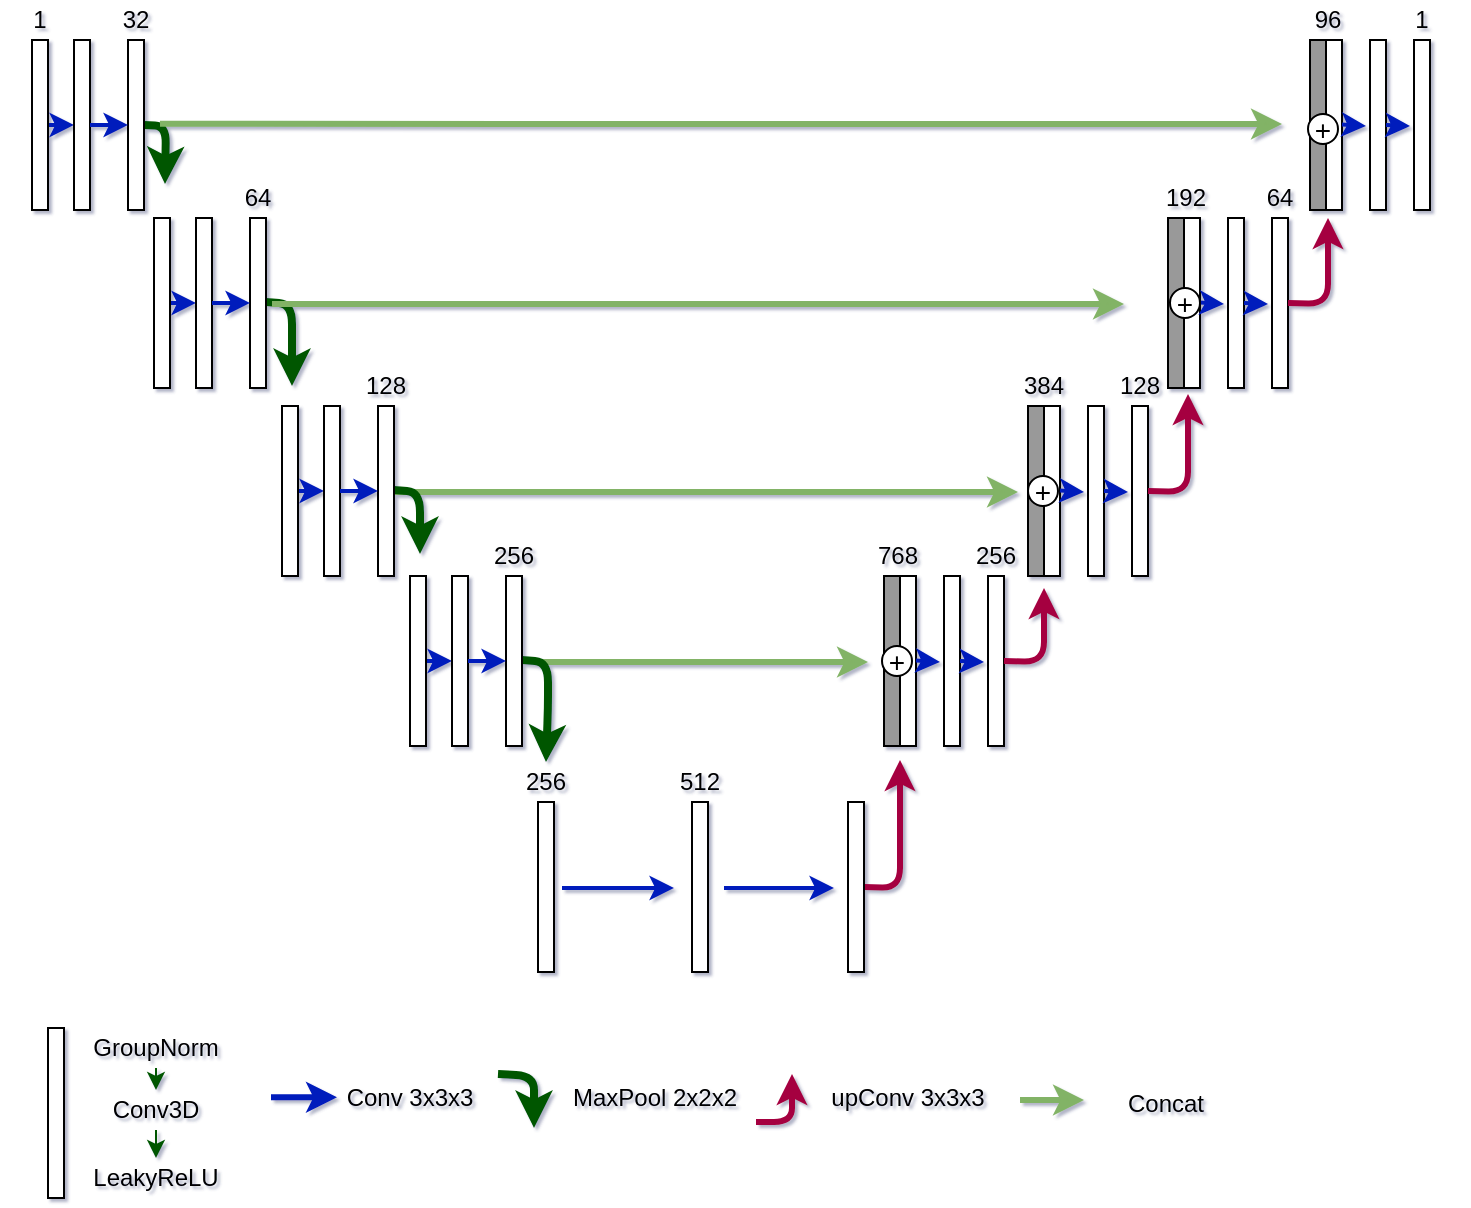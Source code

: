 <mxfile>
    <diagram id="KPgyLl8q5uRB-myHm5GG" name="Page-1">
        <mxGraphModel dx="697" dy="472" grid="0" gridSize="10" guides="1" tooltips="1" connect="1" arrows="1" fold="1" page="1" pageScale="1" pageWidth="850" pageHeight="1400" background="#ffffff" math="0" shadow="1">
            <root>
                <mxCell id="0"/>
                <mxCell id="1" parent="0"/>
                <mxCell id="7" style="edgeStyle=none;html=1;strokeWidth=2;fillColor=#0050ef;strokeColor=#001DBC;entryX=0;entryY=0.5;entryDx=0;entryDy=0;" parent="1" source="2" target="117" edge="1">
                    <mxGeometry relative="1" as="geometry">
                        <mxPoint x="39" y="71" as="targetPoint"/>
                    </mxGeometry>
                </mxCell>
                <mxCell id="2" value="" style="rounded=0;whiteSpace=wrap;html=1;" parent="1" vertex="1">
                    <mxGeometry x="20" y="28" width="8" height="85" as="geometry"/>
                </mxCell>
                <mxCell id="6" style="edgeStyle=none;html=1;exitX=1;exitY=0.5;exitDx=0;exitDy=0;fillColor=#008a00;strokeColor=#005700;strokeWidth=4;entryX=0.5;entryY=0;entryDx=0;entryDy=0;" parent="1" source="4" edge="1">
                    <mxGeometry relative="1" as="geometry">
                        <mxPoint x="86.5" y="100" as="targetPoint"/>
                        <Array as="points">
                            <mxPoint x="87" y="71"/>
                        </Array>
                    </mxGeometry>
                </mxCell>
                <mxCell id="4" value="" style="rounded=0;whiteSpace=wrap;html=1;" parent="1" vertex="1">
                    <mxGeometry x="68" y="28" width="8" height="85" as="geometry"/>
                </mxCell>
                <mxCell id="9" value="&lt;font color=&quot;#000000&quot;&gt;1&lt;/font&gt;" style="text;html=1;strokeColor=none;fillColor=none;align=center;verticalAlign=middle;whiteSpace=wrap;rounded=0;" parent="1" vertex="1">
                    <mxGeometry x="4" y="8" width="40" height="20" as="geometry"/>
                </mxCell>
                <mxCell id="10" value="&lt;font color=&quot;#000000&quot;&gt;32&lt;/font&gt;" style="text;html=1;strokeColor=none;fillColor=none;align=center;verticalAlign=middle;whiteSpace=wrap;rounded=0;" parent="1" vertex="1">
                    <mxGeometry x="52" y="8" width="40" height="20" as="geometry"/>
                </mxCell>
                <mxCell id="34" style="edgeStyle=none;html=1;exitX=1;exitY=0.5;exitDx=0;exitDy=0;fillColor=#008a00;strokeColor=#005700;strokeWidth=4;entryX=0;entryY=0.5;entryDx=0;entryDy=0;" parent="1" edge="1">
                    <mxGeometry relative="1" as="geometry">
                        <mxPoint x="150" y="201" as="targetPoint"/>
                        <mxPoint x="137" y="159" as="sourcePoint"/>
                        <Array as="points">
                            <mxPoint x="150" y="160"/>
                            <mxPoint x="150" y="183"/>
                        </Array>
                    </mxGeometry>
                </mxCell>
                <mxCell id="54" style="edgeStyle=none;html=1;strokeWidth=3;fillColor=#d5e8d4;strokeColor=#82b366;" parent="1" edge="1">
                    <mxGeometry relative="1" as="geometry">
                        <mxPoint x="438" y="339" as="targetPoint"/>
                        <mxPoint x="271" y="339" as="sourcePoint"/>
                    </mxGeometry>
                </mxCell>
                <mxCell id="46" value="&lt;font color=&quot;#000000&quot;&gt;256&lt;/font&gt;" style="text;html=1;strokeColor=none;fillColor=none;align=center;verticalAlign=middle;whiteSpace=wrap;rounded=0;" parent="1" vertex="1">
                    <mxGeometry x="257" y="389" width="40" height="20" as="geometry"/>
                </mxCell>
                <mxCell id="49" value="&lt;font color=&quot;#000000&quot;&gt;512&lt;/font&gt;" style="text;html=1;strokeColor=none;fillColor=none;align=center;verticalAlign=middle;whiteSpace=wrap;rounded=0;" parent="1" vertex="1">
                    <mxGeometry x="334" y="389" width="40" height="20" as="geometry"/>
                </mxCell>
                <mxCell id="51" style="edgeStyle=none;html=1;strokeWidth=3;fillColor=#0050ef;strokeColor=#001DBC;" parent="1" edge="1">
                    <mxGeometry relative="1" as="geometry">
                        <mxPoint x="139.5" y="556.66" as="sourcePoint"/>
                        <mxPoint x="172.5" y="556.66" as="targetPoint"/>
                    </mxGeometry>
                </mxCell>
                <mxCell id="53" style="edgeStyle=none;html=1;exitX=1;exitY=0.5;exitDx=0;exitDy=0;fillColor=#008a00;strokeColor=#005700;strokeWidth=4;" parent="1" edge="1">
                    <mxGeometry relative="1" as="geometry">
                        <mxPoint x="271" y="572" as="targetPoint"/>
                        <mxPoint x="253" y="545.0" as="sourcePoint"/>
                        <Array as="points">
                            <mxPoint x="271" y="546"/>
                        </Array>
                    </mxGeometry>
                </mxCell>
                <mxCell id="58" style="edgeStyle=none;html=1;strokeWidth=3;fillColor=#d80073;strokeColor=#A50040;exitX=1;exitY=0.5;exitDx=0;exitDy=0;" parent="1" source="72" edge="1">
                    <mxGeometry relative="1" as="geometry">
                        <mxPoint x="454" y="388" as="targetPoint"/>
                        <mxPoint x="479.58" y="423.41" as="sourcePoint"/>
                        <Array as="points">
                            <mxPoint x="454" y="452"/>
                        </Array>
                    </mxGeometry>
                </mxCell>
                <mxCell id="68" value="" style="rounded=0;whiteSpace=wrap;html=1;" parent="1" vertex="1">
                    <mxGeometry x="273" y="409" width="8" height="85" as="geometry"/>
                </mxCell>
                <mxCell id="69" value="" style="rounded=0;whiteSpace=wrap;html=1;" parent="1" vertex="1">
                    <mxGeometry x="350" y="409" width="8" height="85" as="geometry"/>
                </mxCell>
                <mxCell id="70" style="edgeStyle=none;html=1;strokeWidth=2;fillColor=#0050ef;strokeColor=#001DBC;" parent="1" edge="1">
                    <mxGeometry relative="1" as="geometry">
                        <mxPoint x="285" y="452" as="sourcePoint"/>
                        <mxPoint x="341" y="452" as="targetPoint"/>
                    </mxGeometry>
                </mxCell>
                <mxCell id="72" value="" style="rounded=0;whiteSpace=wrap;html=1;" parent="1" vertex="1">
                    <mxGeometry x="428" y="409" width="8" height="85" as="geometry"/>
                </mxCell>
                <mxCell id="73" value="" style="rounded=0;whiteSpace=wrap;html=1;" parent="1" vertex="1">
                    <mxGeometry x="476" y="296" width="8" height="85" as="geometry"/>
                </mxCell>
                <mxCell id="75" style="edgeStyle=none;html=1;strokeWidth=2;fillColor=#0050ef;strokeColor=#001DBC;" parent="1" edge="1">
                    <mxGeometry relative="1" as="geometry">
                        <mxPoint x="366" y="452" as="sourcePoint"/>
                        <mxPoint x="421" y="452" as="targetPoint"/>
                    </mxGeometry>
                </mxCell>
                <mxCell id="77" value="&lt;font color=&quot;#000000&quot;&gt;256&lt;/font&gt;" style="text;html=1;strokeColor=none;fillColor=none;align=center;verticalAlign=middle;whiteSpace=wrap;rounded=0;" parent="1" vertex="1">
                    <mxGeometry x="482" y="276" width="40" height="20" as="geometry"/>
                </mxCell>
                <mxCell id="78" style="edgeStyle=none;html=1;strokeWidth=2;fillColor=#0050ef;strokeColor=#001DBC;exitX=1;exitY=0.5;exitDx=0;exitDy=0;" parent="1" source="73" edge="1">
                    <mxGeometry relative="1" as="geometry">
                        <mxPoint x="495" y="375" as="sourcePoint"/>
                        <mxPoint x="496" y="339" as="targetPoint"/>
                        <Array as="points"/>
                    </mxGeometry>
                </mxCell>
                <mxCell id="79" value="" style="rounded=0;whiteSpace=wrap;html=1;" parent="1" vertex="1">
                    <mxGeometry x="498" y="296" width="8" height="85" as="geometry"/>
                </mxCell>
                <mxCell id="80" style="edgeStyle=none;html=1;strokeWidth=3;fillColor=#d80073;strokeColor=#A50040;exitX=1;exitY=0.5;exitDx=0;exitDy=0;" parent="1" source="79" edge="1">
                    <mxGeometry relative="1" as="geometry">
                        <mxPoint x="526" y="302" as="targetPoint"/>
                        <mxPoint x="526.0" y="289.41" as="sourcePoint"/>
                        <Array as="points">
                            <mxPoint x="526" y="339"/>
                        </Array>
                    </mxGeometry>
                </mxCell>
                <mxCell id="95" style="edgeStyle=none;html=1;strokeWidth=3;fillColor=#d5e8d4;strokeColor=#82b366;" parent="1" edge="1">
                    <mxGeometry relative="1" as="geometry">
                        <mxPoint x="513" y="254" as="targetPoint"/>
                        <mxPoint x="198" y="254" as="sourcePoint"/>
                    </mxGeometry>
                </mxCell>
                <mxCell id="96" style="edgeStyle=none;html=1;strokeWidth=3;fillColor=#d5e8d4;strokeColor=#82b366;" parent="1" edge="1">
                    <mxGeometry relative="1" as="geometry">
                        <mxPoint x="566" y="160" as="targetPoint"/>
                        <mxPoint x="140" y="160" as="sourcePoint"/>
                    </mxGeometry>
                </mxCell>
                <mxCell id="103" style="edgeStyle=none;html=1;strokeWidth=3;fillColor=#d5e8d4;strokeColor=#82b366;" parent="1" edge="1">
                    <mxGeometry relative="1" as="geometry">
                        <mxPoint x="645" y="70" as="targetPoint"/>
                        <mxPoint x="84" y="69.91" as="sourcePoint"/>
                    </mxGeometry>
                </mxCell>
                <mxCell id="104" style="edgeStyle=none;html=1;strokeWidth=3;fillColor=#d5e8d4;strokeColor=#82b366;exitX=1;exitY=0.5;exitDx=0;exitDy=0;" parent="1" edge="1">
                    <mxGeometry relative="1" as="geometry">
                        <mxPoint x="546" y="558" as="targetPoint"/>
                        <mxPoint x="514" y="558" as="sourcePoint"/>
                    </mxGeometry>
                </mxCell>
                <mxCell id="105" style="edgeStyle=none;html=1;strokeWidth=3;fillColor=#d80073;strokeColor=#A50040;" parent="1" edge="1">
                    <mxGeometry relative="1" as="geometry">
                        <mxPoint x="400" y="545" as="targetPoint"/>
                        <mxPoint x="382" y="569" as="sourcePoint"/>
                        <Array as="points">
                            <mxPoint x="400" y="569"/>
                        </Array>
                    </mxGeometry>
                </mxCell>
                <mxCell id="106" value="&lt;font color=&quot;#000000&quot;&gt;Conv 3x3x3&lt;/font&gt;" style="text;html=1;strokeColor=none;fillColor=none;align=center;verticalAlign=middle;whiteSpace=wrap;rounded=0;" parent="1" vertex="1">
                    <mxGeometry x="174" y="547" width="70" height="20" as="geometry"/>
                </mxCell>
                <mxCell id="107" value="&lt;font color=&quot;#000000&quot;&gt;MaxPool 2x2x2&lt;/font&gt;" style="text;html=1;strokeColor=none;fillColor=none;align=center;verticalAlign=middle;whiteSpace=wrap;rounded=0;" parent="1" vertex="1">
                    <mxGeometry x="287" y="547" width="89" height="20" as="geometry"/>
                </mxCell>
                <mxCell id="108" value="&lt;font color=&quot;#000000&quot;&gt;upConv 3x3x3&lt;/font&gt;" style="text;html=1;strokeColor=none;fillColor=none;align=center;verticalAlign=middle;whiteSpace=wrap;rounded=0;" parent="1" vertex="1">
                    <mxGeometry x="418" y="547" width="80" height="20" as="geometry"/>
                </mxCell>
                <mxCell id="109" value="&lt;font color=&quot;#000000&quot;&gt;Concat&lt;/font&gt;" style="text;html=1;strokeColor=none;fillColor=none;align=center;verticalAlign=middle;whiteSpace=wrap;rounded=0;" parent="1" vertex="1">
                    <mxGeometry x="552" y="550" width="70" height="20" as="geometry"/>
                </mxCell>
                <mxCell id="110" value="" style="rounded=0;whiteSpace=wrap;html=1;" parent="1" vertex="1">
                    <mxGeometry x="28" y="522" width="8" height="85" as="geometry"/>
                </mxCell>
                <mxCell id="114" style="edgeStyle=none;html=1;strokeWidth=1;fillColor=#008a00;strokeColor=#005700;" parent="1" source="111" target="112" edge="1">
                    <mxGeometry relative="1" as="geometry"/>
                </mxCell>
                <mxCell id="111" value="&lt;font color=&quot;#000000&quot;&gt;GroupNorm&lt;/font&gt;" style="text;html=1;strokeColor=none;fillColor=none;align=center;verticalAlign=middle;whiteSpace=wrap;rounded=0;" parent="1" vertex="1">
                    <mxGeometry x="47" y="522" width="70" height="20" as="geometry"/>
                </mxCell>
                <mxCell id="115" style="edgeStyle=none;html=1;strokeWidth=1;fillColor=#008a00;strokeColor=#005700;" parent="1" source="112" target="113" edge="1">
                    <mxGeometry relative="1" as="geometry"/>
                </mxCell>
                <mxCell id="112" value="&lt;font color=&quot;#000000&quot;&gt;Conv3D&lt;/font&gt;" style="text;html=1;strokeColor=none;fillColor=none;align=center;verticalAlign=middle;whiteSpace=wrap;rounded=0;" parent="1" vertex="1">
                    <mxGeometry x="47" y="553" width="70" height="20" as="geometry"/>
                </mxCell>
                <mxCell id="113" value="&lt;font color=&quot;#000000&quot;&gt;LeakyReLU&lt;/font&gt;" style="text;html=1;strokeColor=none;fillColor=none;align=center;verticalAlign=middle;whiteSpace=wrap;rounded=0;" parent="1" vertex="1">
                    <mxGeometry x="47" y="587" width="70" height="20" as="geometry"/>
                </mxCell>
                <mxCell id="117" value="" style="rounded=0;whiteSpace=wrap;html=1;" parent="1" vertex="1">
                    <mxGeometry x="41" y="28" width="8" height="85" as="geometry"/>
                </mxCell>
                <mxCell id="122" style="edgeStyle=none;html=1;strokeWidth=2;fillColor=#0050ef;strokeColor=#001DBC;entryX=0;entryY=0.5;entryDx=0;entryDy=0;exitX=1;exitY=0.5;exitDx=0;exitDy=0;" parent="1" source="117" target="4" edge="1">
                    <mxGeometry relative="1" as="geometry">
                        <mxPoint x="38" y="80.5" as="sourcePoint"/>
                        <mxPoint x="51" y="80.5" as="targetPoint"/>
                    </mxGeometry>
                </mxCell>
                <mxCell id="123" style="edgeStyle=none;html=1;strokeWidth=2;fillColor=#0050ef;strokeColor=#001DBC;entryX=0;entryY=0.5;entryDx=0;entryDy=0;" parent="1" source="124" target="128" edge="1">
                    <mxGeometry relative="1" as="geometry">
                        <mxPoint x="100" y="160" as="targetPoint"/>
                    </mxGeometry>
                </mxCell>
                <mxCell id="124" value="" style="rounded=0;whiteSpace=wrap;html=1;" parent="1" vertex="1">
                    <mxGeometry x="81" y="117" width="8" height="85" as="geometry"/>
                </mxCell>
                <mxCell id="125" value="" style="rounded=0;whiteSpace=wrap;html=1;" parent="1" vertex="1">
                    <mxGeometry x="129" y="117" width="8" height="85" as="geometry"/>
                </mxCell>
                <mxCell id="127" value="&lt;font color=&quot;#000000&quot;&gt;64&lt;br&gt;&lt;/font&gt;" style="text;html=1;strokeColor=none;fillColor=none;align=center;verticalAlign=middle;whiteSpace=wrap;rounded=0;" parent="1" vertex="1">
                    <mxGeometry x="113" y="97" width="40" height="20" as="geometry"/>
                </mxCell>
                <mxCell id="128" value="" style="rounded=0;whiteSpace=wrap;html=1;" parent="1" vertex="1">
                    <mxGeometry x="102" y="117" width="8" height="85" as="geometry"/>
                </mxCell>
                <mxCell id="130" style="edgeStyle=none;html=1;strokeWidth=2;fillColor=#0050ef;strokeColor=#001DBC;entryX=0;entryY=0.5;entryDx=0;entryDy=0;exitX=1;exitY=0.5;exitDx=0;exitDy=0;" parent="1" source="128" target="125" edge="1">
                    <mxGeometry relative="1" as="geometry">
                        <mxPoint x="99" y="169.5" as="sourcePoint"/>
                        <mxPoint x="112" y="169.5" as="targetPoint"/>
                    </mxGeometry>
                </mxCell>
                <mxCell id="131" style="edgeStyle=none;html=1;exitX=1;exitY=0.5;exitDx=0;exitDy=0;fillColor=#008a00;strokeColor=#005700;strokeWidth=4;" parent="1" edge="1">
                    <mxGeometry relative="1" as="geometry">
                        <mxPoint x="214" y="285" as="targetPoint"/>
                        <mxPoint x="201" y="253" as="sourcePoint"/>
                        <Array as="points">
                            <mxPoint x="214" y="254"/>
                            <mxPoint x="214" y="277"/>
                        </Array>
                    </mxGeometry>
                </mxCell>
                <mxCell id="132" style="edgeStyle=none;html=1;strokeWidth=2;fillColor=#0050ef;strokeColor=#001DBC;entryX=0;entryY=0.5;entryDx=0;entryDy=0;" parent="1" source="133" target="136" edge="1">
                    <mxGeometry relative="1" as="geometry">
                        <mxPoint x="164" y="254" as="targetPoint"/>
                    </mxGeometry>
                </mxCell>
                <mxCell id="133" value="" style="rounded=0;whiteSpace=wrap;html=1;" parent="1" vertex="1">
                    <mxGeometry x="145" y="211" width="8" height="85" as="geometry"/>
                </mxCell>
                <mxCell id="134" value="" style="rounded=0;whiteSpace=wrap;html=1;" parent="1" vertex="1">
                    <mxGeometry x="193" y="211" width="8" height="85" as="geometry"/>
                </mxCell>
                <mxCell id="135" value="&lt;font color=&quot;#000000&quot;&gt;128&lt;/font&gt;" style="text;html=1;strokeColor=none;fillColor=none;align=center;verticalAlign=middle;whiteSpace=wrap;rounded=0;" parent="1" vertex="1">
                    <mxGeometry x="177" y="191" width="40" height="20" as="geometry"/>
                </mxCell>
                <mxCell id="136" value="" style="rounded=0;whiteSpace=wrap;html=1;" parent="1" vertex="1">
                    <mxGeometry x="166" y="211" width="8" height="85" as="geometry"/>
                </mxCell>
                <mxCell id="138" style="edgeStyle=none;html=1;strokeWidth=2;fillColor=#0050ef;strokeColor=#001DBC;entryX=0;entryY=0.5;entryDx=0;entryDy=0;exitX=1;exitY=0.5;exitDx=0;exitDy=0;" parent="1" source="136" target="134" edge="1">
                    <mxGeometry relative="1" as="geometry">
                        <mxPoint x="163" y="263.5" as="sourcePoint"/>
                        <mxPoint x="176" y="263.5" as="targetPoint"/>
                    </mxGeometry>
                </mxCell>
                <mxCell id="139" style="edgeStyle=none;html=1;exitX=1;exitY=0.5;exitDx=0;exitDy=0;fillColor=#008a00;strokeColor=#005700;strokeWidth=4;" parent="1" edge="1">
                    <mxGeometry relative="1" as="geometry">
                        <mxPoint x="277" y="389" as="targetPoint"/>
                        <mxPoint x="265" y="338" as="sourcePoint"/>
                        <Array as="points">
                            <mxPoint x="278" y="339"/>
                            <mxPoint x="278" y="362"/>
                        </Array>
                    </mxGeometry>
                </mxCell>
                <mxCell id="140" style="edgeStyle=none;html=1;strokeWidth=2;fillColor=#0050ef;strokeColor=#001DBC;entryX=0;entryY=0.5;entryDx=0;entryDy=0;" parent="1" source="141" target="144" edge="1">
                    <mxGeometry relative="1" as="geometry">
                        <mxPoint x="228" y="339" as="targetPoint"/>
                    </mxGeometry>
                </mxCell>
                <mxCell id="141" value="" style="rounded=0;whiteSpace=wrap;html=1;" parent="1" vertex="1">
                    <mxGeometry x="209" y="296" width="8" height="85" as="geometry"/>
                </mxCell>
                <mxCell id="142" value="" style="rounded=0;whiteSpace=wrap;html=1;" parent="1" vertex="1">
                    <mxGeometry x="257" y="296" width="8" height="85" as="geometry"/>
                </mxCell>
                <mxCell id="143" value="&lt;font color=&quot;#000000&quot;&gt;256&lt;/font&gt;" style="text;html=1;strokeColor=none;fillColor=none;align=center;verticalAlign=middle;whiteSpace=wrap;rounded=0;" parent="1" vertex="1">
                    <mxGeometry x="241" y="276" width="40" height="20" as="geometry"/>
                </mxCell>
                <mxCell id="144" value="" style="rounded=0;whiteSpace=wrap;html=1;" parent="1" vertex="1">
                    <mxGeometry x="230" y="296" width="8" height="85" as="geometry"/>
                </mxCell>
                <mxCell id="146" style="edgeStyle=none;html=1;strokeWidth=2;fillColor=#0050ef;strokeColor=#001DBC;entryX=0;entryY=0.5;entryDx=0;entryDy=0;exitX=1;exitY=0.5;exitDx=0;exitDy=0;" parent="1" source="144" target="142" edge="1">
                    <mxGeometry relative="1" as="geometry">
                        <mxPoint x="227" y="348.5" as="sourcePoint"/>
                        <mxPoint x="240" y="348.5" as="targetPoint"/>
                    </mxGeometry>
                </mxCell>
                <mxCell id="148" value="" style="rounded=0;whiteSpace=wrap;html=1;" parent="1" vertex="1">
                    <mxGeometry x="454" y="296" width="8" height="85" as="geometry"/>
                </mxCell>
                <mxCell id="149" value="" style="rounded=0;whiteSpace=wrap;html=1;fillColor=#999999;" parent="1" vertex="1">
                    <mxGeometry x="446" y="296" width="8" height="85" as="geometry"/>
                </mxCell>
                <mxCell id="153" style="edgeStyle=none;html=1;strokeWidth=2;fillColor=#0050ef;strokeColor=#001DBC;exitX=1;exitY=0.5;exitDx=0;exitDy=0;" parent="1" edge="1">
                    <mxGeometry relative="1" as="geometry">
                        <mxPoint x="462" y="338.25" as="sourcePoint"/>
                        <mxPoint x="474" y="339" as="targetPoint"/>
                        <Array as="points"/>
                    </mxGeometry>
                </mxCell>
                <mxCell id="155" value="" style="rounded=0;whiteSpace=wrap;html=1;" parent="1" vertex="1">
                    <mxGeometry x="548" y="211" width="8" height="85" as="geometry"/>
                </mxCell>
                <mxCell id="157" value="&lt;font color=&quot;#000000&quot;&gt;128&lt;/font&gt;" style="text;html=1;strokeColor=none;fillColor=none;align=center;verticalAlign=middle;whiteSpace=wrap;rounded=0;" parent="1" vertex="1">
                    <mxGeometry x="554" y="191" width="40" height="20" as="geometry"/>
                </mxCell>
                <mxCell id="158" style="edgeStyle=none;html=1;strokeWidth=2;fillColor=#0050ef;strokeColor=#001DBC;exitX=1;exitY=0.5;exitDx=0;exitDy=0;" parent="1" source="155" edge="1">
                    <mxGeometry relative="1" as="geometry">
                        <mxPoint x="567" y="290" as="sourcePoint"/>
                        <mxPoint x="568" y="254" as="targetPoint"/>
                        <Array as="points"/>
                    </mxGeometry>
                </mxCell>
                <mxCell id="159" value="" style="rounded=0;whiteSpace=wrap;html=1;" parent="1" vertex="1">
                    <mxGeometry x="570" y="211" width="8" height="85" as="geometry"/>
                </mxCell>
                <mxCell id="160" style="edgeStyle=none;html=1;strokeWidth=3;fillColor=#d80073;strokeColor=#A50040;exitX=1;exitY=0.5;exitDx=0;exitDy=0;" parent="1" source="159" edge="1">
                    <mxGeometry relative="1" as="geometry">
                        <mxPoint x="598" y="205" as="targetPoint"/>
                        <mxPoint x="598.0" y="204.41" as="sourcePoint"/>
                        <Array as="points">
                            <mxPoint x="598" y="254"/>
                        </Array>
                    </mxGeometry>
                </mxCell>
                <mxCell id="161" value="" style="rounded=0;whiteSpace=wrap;html=1;" parent="1" vertex="1">
                    <mxGeometry x="526" y="211" width="8" height="85" as="geometry"/>
                </mxCell>
                <mxCell id="162" value="" style="rounded=0;whiteSpace=wrap;html=1;fillColor=#999999;" parent="1" vertex="1">
                    <mxGeometry x="518" y="211" width="8" height="85" as="geometry"/>
                </mxCell>
                <mxCell id="163" style="edgeStyle=none;html=1;strokeWidth=2;fillColor=#0050ef;strokeColor=#001DBC;exitX=1;exitY=0.5;exitDx=0;exitDy=0;" parent="1" edge="1">
                    <mxGeometry relative="1" as="geometry">
                        <mxPoint x="534" y="253.25" as="sourcePoint"/>
                        <mxPoint x="546" y="254" as="targetPoint"/>
                        <Array as="points"/>
                    </mxGeometry>
                </mxCell>
                <mxCell id="165" value="" style="rounded=0;whiteSpace=wrap;html=1;" parent="1" vertex="1">
                    <mxGeometry x="618" y="117" width="8" height="85" as="geometry"/>
                </mxCell>
                <mxCell id="167" value="&lt;font color=&quot;#000000&quot;&gt;64&lt;/font&gt;" style="text;html=1;strokeColor=none;fillColor=none;align=center;verticalAlign=middle;whiteSpace=wrap;rounded=0;" parent="1" vertex="1">
                    <mxGeometry x="624" y="97" width="40" height="20" as="geometry"/>
                </mxCell>
                <mxCell id="168" style="edgeStyle=none;html=1;strokeWidth=2;fillColor=#0050ef;strokeColor=#001DBC;exitX=1;exitY=0.5;exitDx=0;exitDy=0;" parent="1" source="165" edge="1">
                    <mxGeometry relative="1" as="geometry">
                        <mxPoint x="637" y="196" as="sourcePoint"/>
                        <mxPoint x="638" y="160" as="targetPoint"/>
                        <Array as="points"/>
                    </mxGeometry>
                </mxCell>
                <mxCell id="169" value="" style="rounded=0;whiteSpace=wrap;html=1;" parent="1" vertex="1">
                    <mxGeometry x="640" y="117" width="8" height="85" as="geometry"/>
                </mxCell>
                <mxCell id="170" style="edgeStyle=none;html=1;strokeWidth=3;fillColor=#d80073;strokeColor=#A50040;exitX=1;exitY=0.5;exitDx=0;exitDy=0;" parent="1" source="169" edge="1">
                    <mxGeometry relative="1" as="geometry">
                        <mxPoint x="668" y="117" as="targetPoint"/>
                        <mxPoint x="668.0" y="110.41" as="sourcePoint"/>
                        <Array as="points">
                            <mxPoint x="668" y="160"/>
                        </Array>
                    </mxGeometry>
                </mxCell>
                <mxCell id="171" value="" style="rounded=0;whiteSpace=wrap;html=1;" parent="1" vertex="1">
                    <mxGeometry x="596" y="117" width="8" height="85" as="geometry"/>
                </mxCell>
                <mxCell id="172" value="" style="rounded=0;whiteSpace=wrap;html=1;fillColor=#999999;" parent="1" vertex="1">
                    <mxGeometry x="588" y="117" width="8" height="85" as="geometry"/>
                </mxCell>
                <mxCell id="173" style="edgeStyle=none;html=1;strokeWidth=2;fillColor=#0050ef;strokeColor=#001DBC;exitX=1;exitY=0.5;exitDx=0;exitDy=0;" parent="1" edge="1">
                    <mxGeometry relative="1" as="geometry">
                        <mxPoint x="604" y="159.25" as="sourcePoint"/>
                        <mxPoint x="616" y="160" as="targetPoint"/>
                        <Array as="points"/>
                    </mxGeometry>
                </mxCell>
                <mxCell id="174" value="" style="rounded=0;whiteSpace=wrap;html=1;" parent="1" vertex="1">
                    <mxGeometry x="689" y="28" width="8" height="85" as="geometry"/>
                </mxCell>
                <mxCell id="175" value="&lt;font color=&quot;#000000&quot;&gt;96&lt;/font&gt;" style="text;html=1;strokeColor=none;fillColor=none;align=center;verticalAlign=middle;whiteSpace=wrap;rounded=0;" parent="1" vertex="1">
                    <mxGeometry x="648" y="8" width="40" height="20" as="geometry"/>
                </mxCell>
                <mxCell id="176" value="&lt;font color=&quot;#000000&quot;&gt;1&lt;/font&gt;" style="text;html=1;strokeColor=none;fillColor=none;align=center;verticalAlign=middle;whiteSpace=wrap;rounded=0;" parent="1" vertex="1">
                    <mxGeometry x="695" y="8" width="40" height="20" as="geometry"/>
                </mxCell>
                <mxCell id="177" style="edgeStyle=none;html=1;strokeWidth=2;fillColor=#0050ef;strokeColor=#001DBC;exitX=1;exitY=0.5;exitDx=0;exitDy=0;" parent="1" source="174" edge="1">
                    <mxGeometry relative="1" as="geometry">
                        <mxPoint x="708" y="107" as="sourcePoint"/>
                        <mxPoint x="709" y="71" as="targetPoint"/>
                        <Array as="points"/>
                    </mxGeometry>
                </mxCell>
                <mxCell id="178" value="" style="rounded=0;whiteSpace=wrap;html=1;" parent="1" vertex="1">
                    <mxGeometry x="711" y="28" width="8" height="85" as="geometry"/>
                </mxCell>
                <mxCell id="180" value="" style="rounded=0;whiteSpace=wrap;html=1;" parent="1" vertex="1">
                    <mxGeometry x="667" y="28" width="8" height="85" as="geometry"/>
                </mxCell>
                <mxCell id="181" value="" style="rounded=0;whiteSpace=wrap;html=1;fillColor=#999999;" parent="1" vertex="1">
                    <mxGeometry x="659" y="28" width="8" height="85" as="geometry"/>
                </mxCell>
                <mxCell id="182" style="edgeStyle=none;html=1;strokeWidth=2;fillColor=#0050ef;strokeColor=#001DBC;exitX=1;exitY=0.5;exitDx=0;exitDy=0;" parent="1" edge="1">
                    <mxGeometry relative="1" as="geometry">
                        <mxPoint x="675" y="70.25" as="sourcePoint"/>
                        <mxPoint x="687" y="71" as="targetPoint"/>
                        <Array as="points"/>
                    </mxGeometry>
                </mxCell>
                <mxCell id="183" value="&lt;font style=&quot;font-size: 14px&quot;&gt;+&lt;/font&gt;" style="ellipse;whiteSpace=wrap;html=1;aspect=fixed;" parent="1" vertex="1">
                    <mxGeometry x="445" y="331" width="15" height="15" as="geometry"/>
                </mxCell>
                <mxCell id="184" value="&lt;font style=&quot;font-size: 14px&quot;&gt;+&lt;/font&gt;" style="ellipse;whiteSpace=wrap;html=1;aspect=fixed;" parent="1" vertex="1">
                    <mxGeometry x="518" y="246" width="15" height="15" as="geometry"/>
                </mxCell>
                <mxCell id="185" value="&lt;font style=&quot;font-size: 14px&quot;&gt;+&lt;/font&gt;" style="ellipse;whiteSpace=wrap;html=1;aspect=fixed;" parent="1" vertex="1">
                    <mxGeometry x="589" y="152" width="15" height="15" as="geometry"/>
                </mxCell>
                <mxCell id="186" value="&lt;font style=&quot;font-size: 14px&quot;&gt;+&lt;/font&gt;" style="ellipse;whiteSpace=wrap;html=1;aspect=fixed;" parent="1" vertex="1">
                    <mxGeometry x="658" y="65" width="15" height="15" as="geometry"/>
                </mxCell>
                <mxCell id="188" value="&lt;font color=&quot;#000000&quot;&gt;768&lt;/font&gt;" style="text;html=1;strokeColor=none;fillColor=none;align=center;verticalAlign=middle;whiteSpace=wrap;rounded=0;" vertex="1" parent="1">
                    <mxGeometry x="432.5" y="276" width="40" height="20" as="geometry"/>
                </mxCell>
                <mxCell id="189" value="&lt;font color=&quot;#000000&quot;&gt;384&lt;/font&gt;" style="text;html=1;strokeColor=none;fillColor=none;align=center;verticalAlign=middle;whiteSpace=wrap;rounded=0;" vertex="1" parent="1">
                    <mxGeometry x="506" y="191" width="40" height="20" as="geometry"/>
                </mxCell>
                <mxCell id="190" value="&lt;font color=&quot;#000000&quot;&gt;192&lt;/font&gt;" style="text;html=1;strokeColor=none;fillColor=none;align=center;verticalAlign=middle;whiteSpace=wrap;rounded=0;" vertex="1" parent="1">
                    <mxGeometry x="576.5" y="97" width="40" height="20" as="geometry"/>
                </mxCell>
            </root>
        </mxGraphModel>
    </diagram>
</mxfile>